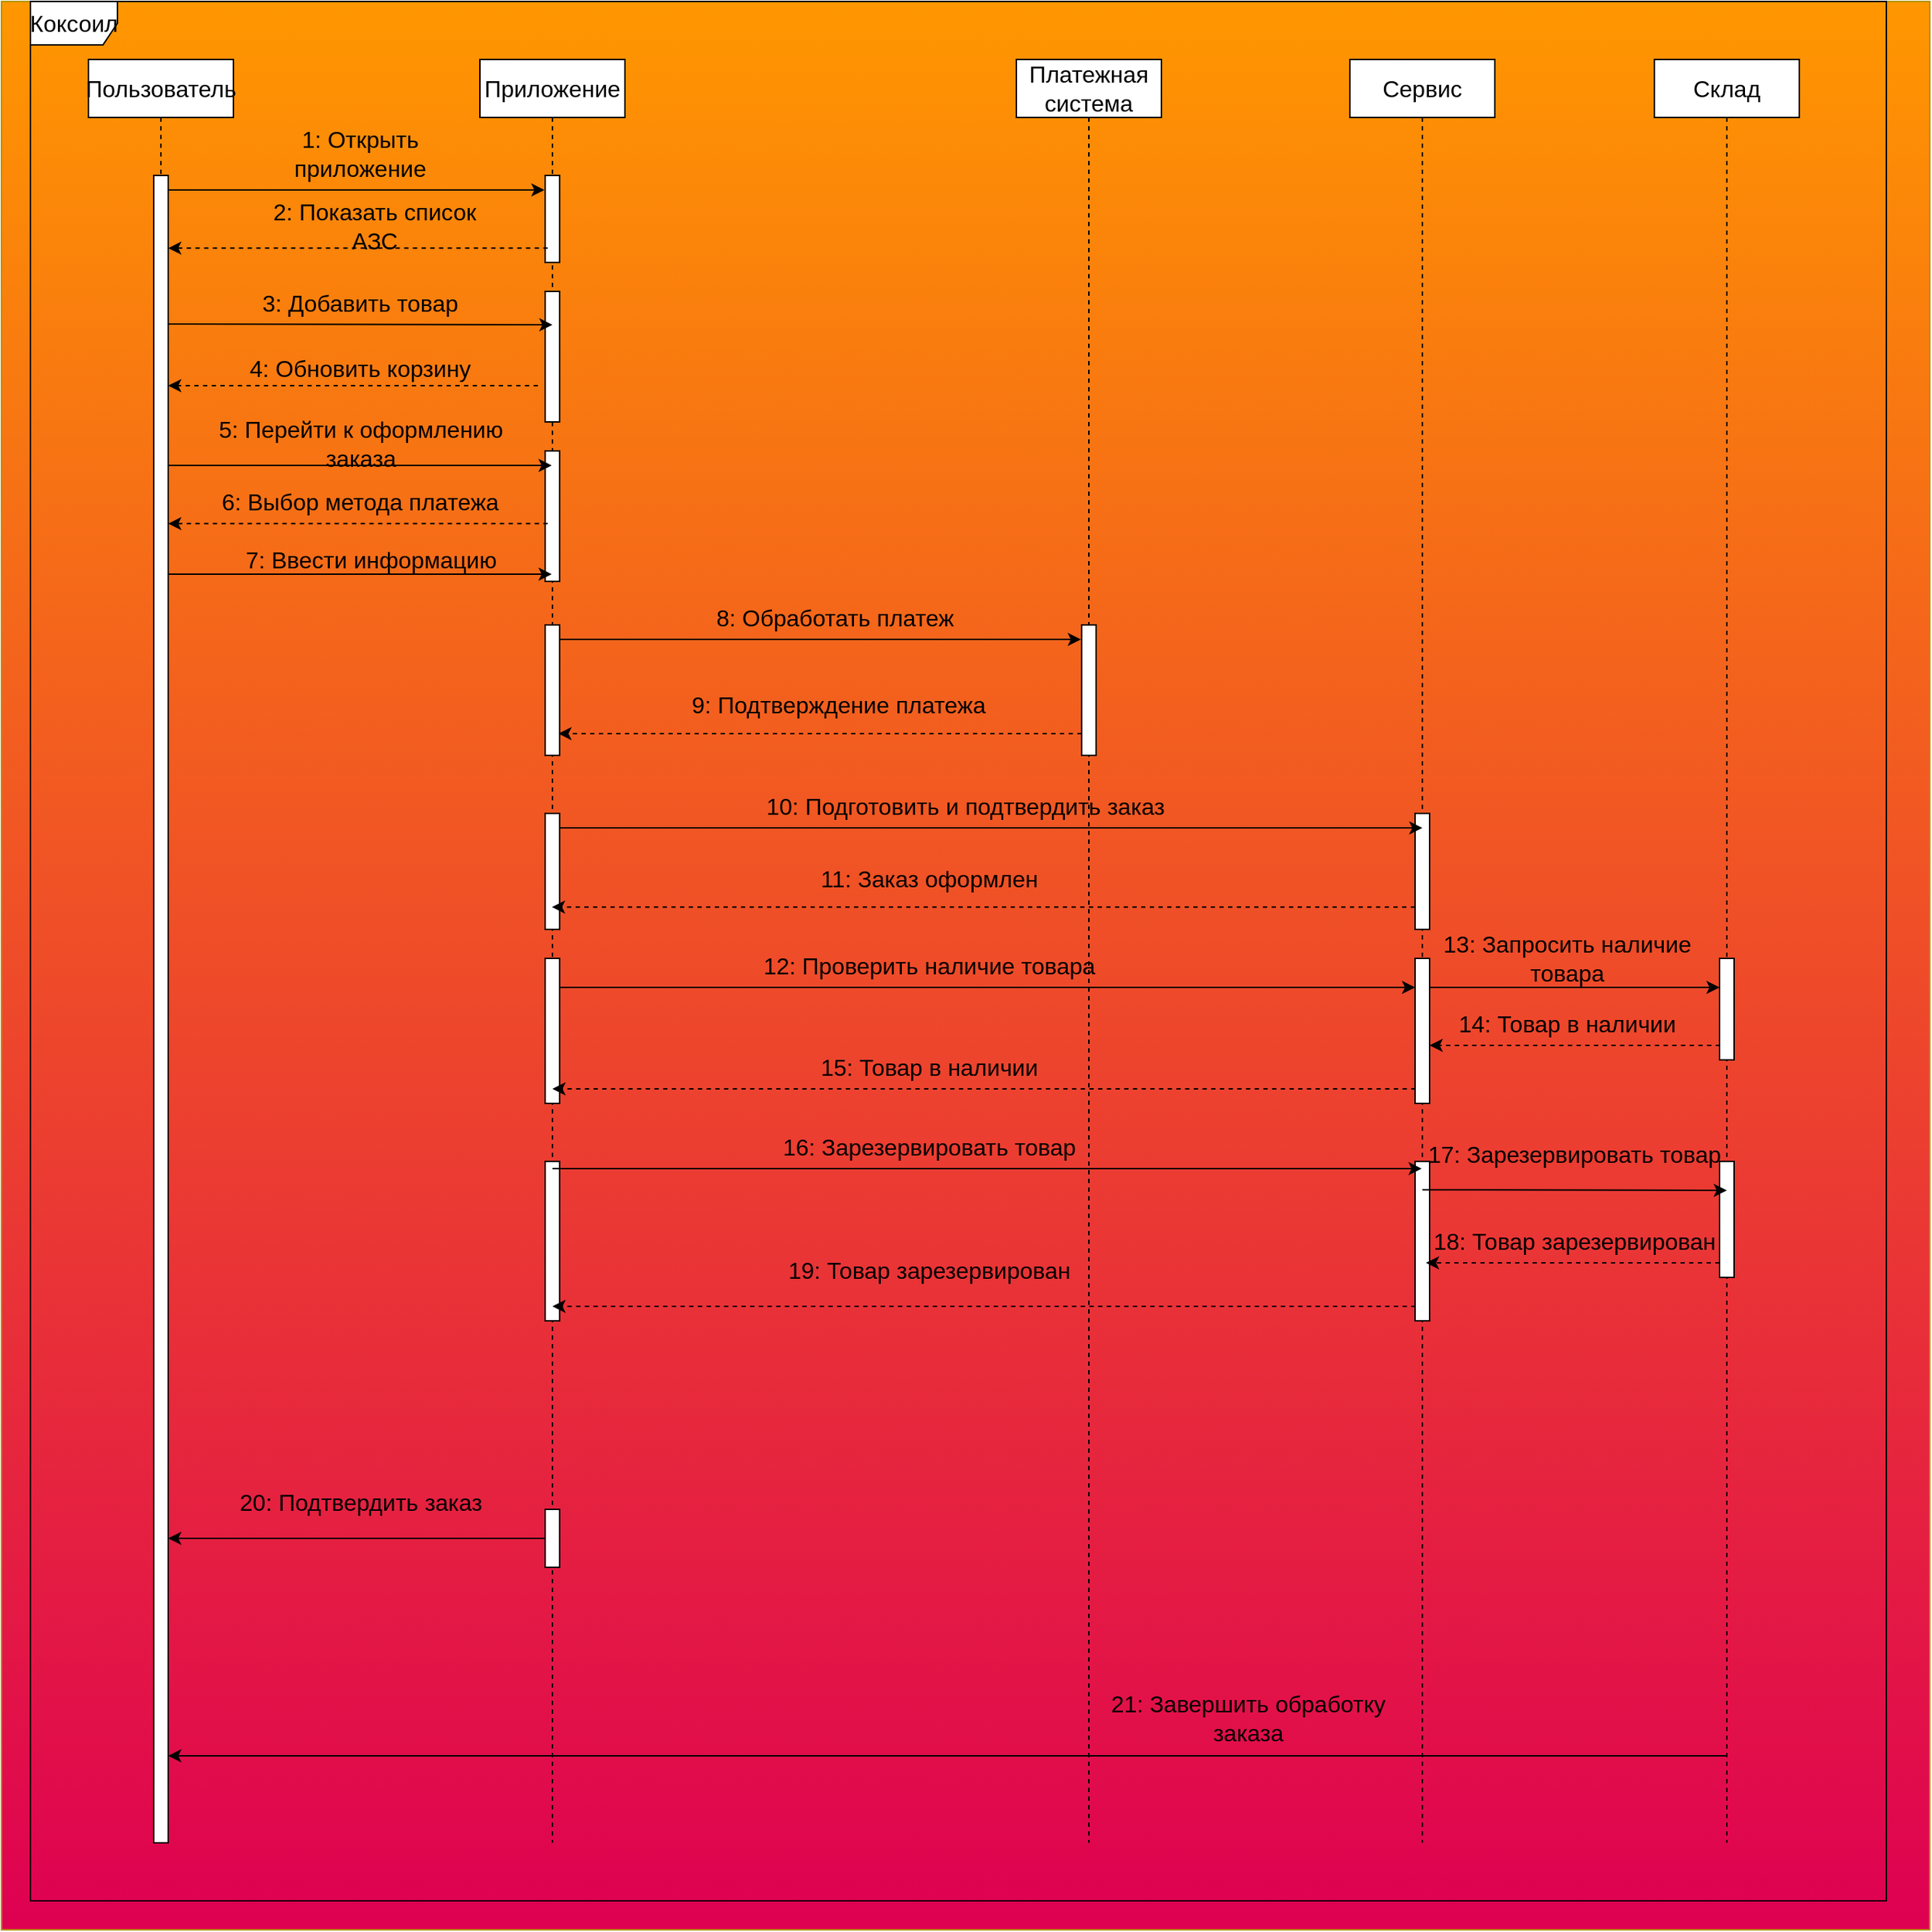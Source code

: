 <!--[if IE]><meta http-equiv="X-UA-Compatible" content="IE=5,IE=9" ><![endif]-->
<!DOCTYPE html>
<html>
<head>
<title>Жесткая диаграмма</title>
<meta charset="utf-8"/>
</head>
<body><div class="mxgraph" style="max-width:100%;border:1px solid transparent;" data-mxgraph="{&quot;highlight&quot;:&quot;#0000ff&quot;,&quot;nav&quot;:true,&quot;resize&quot;:true,&quot;toolbar&quot;:&quot;zoom layers tags lightbox&quot;,&quot;edit&quot;:&quot;_blank&quot;,&quot;xml&quot;:&quot;&lt;mxfile host=\&quot;app.diagrams.net\&quot; agent=\&quot;Mozilla/5.0 (Windows NT 10.0; Win64; x64) AppleWebKit/537.36 (KHTML, like Gecko) Chrome/131.0.0.0 Safari/537.36 Edg/131.0.0.0\&quot; version=\&quot;25.0.1\&quot;&gt;\n  &lt;diagram name=\&quot;Страница — 1\&quot; id=\&quot;M_jzQXmH7S2AjxUuForW\&quot;&gt;\n    &lt;mxGraphModel dx=\&quot;1199\&quot; dy=\&quot;1143\&quot; grid=\&quot;1\&quot; gridSize=\&quot;10\&quot; guides=\&quot;1\&quot; tooltips=\&quot;1\&quot; connect=\&quot;1\&quot; arrows=\&quot;1\&quot; fold=\&quot;1\&quot; page=\&quot;1\&quot; pageScale=\&quot;1\&quot; pageWidth=\&quot;827\&quot; pageHeight=\&quot;1169\&quot; math=\&quot;0\&quot; shadow=\&quot;0\&quot;&gt;\n      &lt;root&gt;\n        &lt;mxCell id=\&quot;0\&quot; /&gt;\n        &lt;mxCell id=\&quot;1\&quot; parent=\&quot;0\&quot; /&gt;\n        &lt;mxCell id=\&quot;Hv6GGzuU9ItNuFAitcAG-1\&quot; value=\&quot;\&quot; style=\&quot;whiteSpace=wrap;html=1;aspect=fixed;fillColor=#DE0052;strokeColor=#B09500;fontColor=#000000;gradientColor=#FF9700;gradientDirection=north;fontSize=16;\&quot; parent=\&quot;1\&quot; vertex=\&quot;1\&quot;&gt;\n          &lt;mxGeometry x=\&quot;1070\&quot; width=\&quot;1330\&quot; height=\&quot;1330\&quot; as=\&quot;geometry\&quot; /&gt;\n        &lt;/mxCell&gt;\n        &lt;mxCell id=\&quot;CVCiPec276KEIEZ4r-IQ-117\&quot; value=\&quot;Пользователь\&quot; style=\&quot;shape=umlLifeline;perimeter=lifelinePerimeter;whiteSpace=wrap;html=1;container=1;dropTarget=0;collapsible=0;recursiveResize=0;outlineConnect=0;portConstraint=eastwest;newEdgeStyle={&amp;quot;curved&amp;quot;:0,&amp;quot;rounded&amp;quot;:0};fontSize=16;\&quot; parent=\&quot;1\&quot; vertex=\&quot;1\&quot;&gt;\n          &lt;mxGeometry x=\&quot;1130\&quot; y=\&quot;40\&quot; width=\&quot;100\&quot; height=\&quot;80\&quot; as=\&quot;geometry\&quot; /&gt;\n        &lt;/mxCell&gt;\n        &lt;mxCell id=\&quot;CVCiPec276KEIEZ4r-IQ-118\&quot; value=\&quot;Приложение\&quot; style=\&quot;shape=umlLifeline;perimeter=lifelinePerimeter;whiteSpace=wrap;html=1;container=1;dropTarget=0;collapsible=0;recursiveResize=0;outlineConnect=0;portConstraint=eastwest;newEdgeStyle={&amp;quot;curved&amp;quot;:0,&amp;quot;rounded&amp;quot;:0};fontSize=16;\&quot; parent=\&quot;1\&quot; vertex=\&quot;1\&quot;&gt;\n          &lt;mxGeometry x=\&quot;1400\&quot; y=\&quot;40\&quot; width=\&quot;100\&quot; height=\&quot;1230\&quot; as=\&quot;geometry\&quot; /&gt;\n        &lt;/mxCell&gt;\n        &lt;mxCell id=\&quot;CVCiPec276KEIEZ4r-IQ-129\&quot; value=\&quot;\&quot; style=\&quot;html=1;points=[[0,0,0,0,5],[0,1,0,0,-5],[1,0,0,0,5],[1,1,0,0,-5]];perimeter=orthogonalPerimeter;outlineConnect=0;targetShapes=umlLifeline;portConstraint=eastwest;newEdgeStyle={&amp;quot;curved&amp;quot;:0,&amp;quot;rounded&amp;quot;:0};fontSize=16;\&quot; parent=\&quot;CVCiPec276KEIEZ4r-IQ-118\&quot; vertex=\&quot;1\&quot;&gt;\n          &lt;mxGeometry x=\&quot;45\&quot; y=\&quot;80\&quot; width=\&quot;10\&quot; height=\&quot;60\&quot; as=\&quot;geometry\&quot; /&gt;\n        &lt;/mxCell&gt;\n        &lt;mxCell id=\&quot;CVCiPec276KEIEZ4r-IQ-142\&quot; value=\&quot;\&quot; style=\&quot;html=1;points=[[0,0,0,0,5],[0,1,0,0,-5],[1,0,0,0,5],[1,1,0,0,-5]];perimeter=orthogonalPerimeter;outlineConnect=0;targetShapes=umlLifeline;portConstraint=eastwest;newEdgeStyle={&amp;quot;curved&amp;quot;:0,&amp;quot;rounded&amp;quot;:0};fontSize=16;\&quot; parent=\&quot;CVCiPec276KEIEZ4r-IQ-118\&quot; vertex=\&quot;1\&quot;&gt;\n          &lt;mxGeometry x=\&quot;45\&quot; y=\&quot;270\&quot; width=\&quot;10\&quot; height=\&quot;90\&quot; as=\&quot;geometry\&quot; /&gt;\n        &lt;/mxCell&gt;\n        &lt;mxCell id=\&quot;CVCiPec276KEIEZ4r-IQ-149\&quot; value=\&quot;\&quot; style=\&quot;html=1;points=[[0,0,0,0,5],[0,1,0,0,-5],[1,0,0,0,5],[1,1,0,0,-5]];perimeter=orthogonalPerimeter;outlineConnect=0;targetShapes=umlLifeline;portConstraint=eastwest;newEdgeStyle={&amp;quot;curved&amp;quot;:0,&amp;quot;rounded&amp;quot;:0};fontSize=16;\&quot; parent=\&quot;CVCiPec276KEIEZ4r-IQ-118\&quot; vertex=\&quot;1\&quot;&gt;\n          &lt;mxGeometry x=\&quot;45\&quot; y=\&quot;390\&quot; width=\&quot;10\&quot; height=\&quot;90\&quot; as=\&quot;geometry\&quot; /&gt;\n        &lt;/mxCell&gt;\n        &lt;mxCell id=\&quot;CVCiPec276KEIEZ4r-IQ-157\&quot; value=\&quot;\&quot; style=\&quot;html=1;points=[[0,0,0,0,5],[0,1,0,0,-5],[1,0,0,0,5],[1,1,0,0,-5]];perimeter=orthogonalPerimeter;outlineConnect=0;targetShapes=umlLifeline;portConstraint=eastwest;newEdgeStyle={&amp;quot;curved&amp;quot;:0,&amp;quot;rounded&amp;quot;:0};fontSize=16;\&quot; parent=\&quot;CVCiPec276KEIEZ4r-IQ-118\&quot; vertex=\&quot;1\&quot;&gt;\n          &lt;mxGeometry x=\&quot;45\&quot; y=\&quot;520\&quot; width=\&quot;10\&quot; height=\&quot;80\&quot; as=\&quot;geometry\&quot; /&gt;\n        &lt;/mxCell&gt;\n        &lt;mxCell id=\&quot;CVCiPec276KEIEZ4r-IQ-163\&quot; value=\&quot;\&quot; style=\&quot;html=1;points=[[0,0,0,0,5],[0,1,0,0,-5],[1,0,0,0,5],[1,1,0,0,-5]];perimeter=orthogonalPerimeter;outlineConnect=0;targetShapes=umlLifeline;portConstraint=eastwest;newEdgeStyle={&amp;quot;curved&amp;quot;:0,&amp;quot;rounded&amp;quot;:0};fontSize=16;\&quot; parent=\&quot;CVCiPec276KEIEZ4r-IQ-118\&quot; vertex=\&quot;1\&quot;&gt;\n          &lt;mxGeometry x=\&quot;45\&quot; y=\&quot;620\&quot; width=\&quot;10\&quot; height=\&quot;100\&quot; as=\&quot;geometry\&quot; /&gt;\n        &lt;/mxCell&gt;\n        &lt;mxCell id=\&quot;CVCiPec276KEIEZ4r-IQ-180\&quot; value=\&quot;\&quot; style=\&quot;html=1;points=[[0,0,0,0,5],[0,1,0,0,-5],[1,0,0,0,5],[1,1,0,0,-5]];perimeter=orthogonalPerimeter;outlineConnect=0;targetShapes=umlLifeline;portConstraint=eastwest;newEdgeStyle={&amp;quot;curved&amp;quot;:0,&amp;quot;rounded&amp;quot;:0};fontSize=16;\&quot; parent=\&quot;CVCiPec276KEIEZ4r-IQ-118\&quot; vertex=\&quot;1\&quot;&gt;\n          &lt;mxGeometry x=\&quot;45\&quot; y=\&quot;760\&quot; width=\&quot;10\&quot; height=\&quot;110\&quot; as=\&quot;geometry\&quot; /&gt;\n        &lt;/mxCell&gt;\n        &lt;mxCell id=\&quot;CVCiPec276KEIEZ4r-IQ-200\&quot; value=\&quot;\&quot; style=\&quot;html=1;points=[[0,0,0,0,5],[0,1,0,0,-5],[1,0,0,0,5],[1,1,0,0,-5]];perimeter=orthogonalPerimeter;outlineConnect=0;targetShapes=umlLifeline;portConstraint=eastwest;newEdgeStyle={&amp;quot;curved&amp;quot;:0,&amp;quot;rounded&amp;quot;:0};fontSize=16;\&quot; parent=\&quot;CVCiPec276KEIEZ4r-IQ-118\&quot; vertex=\&quot;1\&quot;&gt;\n          &lt;mxGeometry x=\&quot;45\&quot; y=\&quot;1000\&quot; width=\&quot;10\&quot; height=\&quot;40\&quot; as=\&quot;geometry\&quot; /&gt;\n        &lt;/mxCell&gt;\n        &lt;mxCell id=\&quot;CVCiPec276KEIEZ4r-IQ-221\&quot; value=\&quot;\&quot; style=\&quot;html=1;points=[[0,0,0,0,5],[0,1,0,0,-5],[1,0,0,0,5],[1,1,0,0,-5]];perimeter=orthogonalPerimeter;outlineConnect=0;targetShapes=umlLifeline;portConstraint=eastwest;newEdgeStyle={&amp;quot;curved&amp;quot;:0,&amp;quot;rounded&amp;quot;:0};fontSize=16;\&quot; parent=\&quot;CVCiPec276KEIEZ4r-IQ-118\&quot; vertex=\&quot;1\&quot;&gt;\n          &lt;mxGeometry x=\&quot;45\&quot; y=\&quot;160\&quot; width=\&quot;10\&quot; height=\&quot;90\&quot; as=\&quot;geometry\&quot; /&gt;\n        &lt;/mxCell&gt;\n        &lt;mxCell id=\&quot;CVCiPec276KEIEZ4r-IQ-120\&quot; value=\&quot;Платежная система\&quot; style=\&quot;shape=umlLifeline;perimeter=lifelinePerimeter;whiteSpace=wrap;html=1;container=1;dropTarget=0;collapsible=0;recursiveResize=0;outlineConnect=0;portConstraint=eastwest;newEdgeStyle={&amp;quot;curved&amp;quot;:0,&amp;quot;rounded&amp;quot;:0};fontSize=16;\&quot; parent=\&quot;1\&quot; vertex=\&quot;1\&quot;&gt;\n          &lt;mxGeometry x=\&quot;1770\&quot; y=\&quot;40\&quot; width=\&quot;100\&quot; height=\&quot;1230\&quot; as=\&quot;geometry\&quot; /&gt;\n        &lt;/mxCell&gt;\n        &lt;mxCell id=\&quot;CVCiPec276KEIEZ4r-IQ-150\&quot; value=\&quot;\&quot; style=\&quot;html=1;points=[[0,0,0,0,5],[0,1,0,0,-5],[1,0,0,0,5],[1,1,0,0,-5]];perimeter=orthogonalPerimeter;outlineConnect=0;targetShapes=umlLifeline;portConstraint=eastwest;newEdgeStyle={&amp;quot;curved&amp;quot;:0,&amp;quot;rounded&amp;quot;:0};fontSize=16;\&quot; parent=\&quot;CVCiPec276KEIEZ4r-IQ-120\&quot; vertex=\&quot;1\&quot;&gt;\n          &lt;mxGeometry x=\&quot;45\&quot; y=\&quot;390\&quot; width=\&quot;10\&quot; height=\&quot;90\&quot; as=\&quot;geometry\&quot; /&gt;\n        &lt;/mxCell&gt;\n        &lt;mxCell id=\&quot;CVCiPec276KEIEZ4r-IQ-121\&quot; value=\&quot;Сервис\&quot; style=\&quot;shape=umlLifeline;perimeter=lifelinePerimeter;whiteSpace=wrap;html=1;container=1;dropTarget=0;collapsible=0;recursiveResize=0;outlineConnect=0;portConstraint=eastwest;newEdgeStyle={&amp;quot;curved&amp;quot;:0,&amp;quot;rounded&amp;quot;:0};fontSize=16;\&quot; parent=\&quot;1\&quot; vertex=\&quot;1\&quot;&gt;\n          &lt;mxGeometry x=\&quot;2000\&quot; y=\&quot;40\&quot; width=\&quot;100\&quot; height=\&quot;1230\&quot; as=\&quot;geometry\&quot; /&gt;\n        &lt;/mxCell&gt;\n        &lt;mxCell id=\&quot;CVCiPec276KEIEZ4r-IQ-159\&quot; value=\&quot;\&quot; style=\&quot;html=1;points=[[0,0,0,0,5],[0,1,0,0,-5],[1,0,0,0,5],[1,1,0,0,-5]];perimeter=orthogonalPerimeter;outlineConnect=0;targetShapes=umlLifeline;portConstraint=eastwest;newEdgeStyle={&amp;quot;curved&amp;quot;:0,&amp;quot;rounded&amp;quot;:0};fontSize=16;\&quot; parent=\&quot;CVCiPec276KEIEZ4r-IQ-121\&quot; vertex=\&quot;1\&quot;&gt;\n          &lt;mxGeometry x=\&quot;45\&quot; y=\&quot;520\&quot; width=\&quot;10\&quot; height=\&quot;80\&quot; as=\&quot;geometry\&quot; /&gt;\n        &lt;/mxCell&gt;\n        &lt;mxCell id=\&quot;CVCiPec276KEIEZ4r-IQ-164\&quot; value=\&quot;\&quot; style=\&quot;html=1;points=[[0,0,0,0,5],[0,1,0,0,-5],[1,0,0,0,5],[1,1,0,0,-5]];perimeter=orthogonalPerimeter;outlineConnect=0;targetShapes=umlLifeline;portConstraint=eastwest;newEdgeStyle={&amp;quot;curved&amp;quot;:0,&amp;quot;rounded&amp;quot;:0};fontSize=16;\&quot; parent=\&quot;CVCiPec276KEIEZ4r-IQ-121\&quot; vertex=\&quot;1\&quot;&gt;\n          &lt;mxGeometry x=\&quot;45\&quot; y=\&quot;620\&quot; width=\&quot;10\&quot; height=\&quot;100\&quot; as=\&quot;geometry\&quot; /&gt;\n        &lt;/mxCell&gt;\n        &lt;mxCell id=\&quot;CVCiPec276KEIEZ4r-IQ-183\&quot; value=\&quot;\&quot; style=\&quot;html=1;points=[[0,0,0,0,5],[0,1,0,0,-5],[1,0,0,0,5],[1,1,0,0,-5]];perimeter=orthogonalPerimeter;outlineConnect=0;targetShapes=umlLifeline;portConstraint=eastwest;newEdgeStyle={&amp;quot;curved&amp;quot;:0,&amp;quot;rounded&amp;quot;:0};fontSize=16;\&quot; parent=\&quot;CVCiPec276KEIEZ4r-IQ-121\&quot; vertex=\&quot;1\&quot;&gt;\n          &lt;mxGeometry x=\&quot;45\&quot; y=\&quot;760\&quot; width=\&quot;10\&quot; height=\&quot;110\&quot; as=\&quot;geometry\&quot; /&gt;\n        &lt;/mxCell&gt;\n        &lt;mxCell id=\&quot;CVCiPec276KEIEZ4r-IQ-122\&quot; value=\&quot;Склад\&quot; style=\&quot;shape=umlLifeline;perimeter=lifelinePerimeter;whiteSpace=wrap;html=1;container=1;dropTarget=0;collapsible=0;recursiveResize=0;outlineConnect=0;portConstraint=eastwest;newEdgeStyle={&amp;quot;curved&amp;quot;:0,&amp;quot;rounded&amp;quot;:0};fillColor=default;fillStyle=auto;fontSize=16;\&quot; parent=\&quot;1\&quot; vertex=\&quot;1\&quot;&gt;\n          &lt;mxGeometry x=\&quot;2210\&quot; y=\&quot;40\&quot; width=\&quot;100\&quot; height=\&quot;1230\&quot; as=\&quot;geometry\&quot; /&gt;\n        &lt;/mxCell&gt;\n        &lt;mxCell id=\&quot;CVCiPec276KEIEZ4r-IQ-171\&quot; value=\&quot;\&quot; style=\&quot;html=1;points=[[0,0,0,0,5],[0,1,0,0,-5],[1,0,0,0,5],[1,1,0,0,-5]];perimeter=orthogonalPerimeter;outlineConnect=0;targetShapes=umlLifeline;portConstraint=eastwest;newEdgeStyle={&amp;quot;curved&amp;quot;:0,&amp;quot;rounded&amp;quot;:0};fontSize=16;\&quot; parent=\&quot;CVCiPec276KEIEZ4r-IQ-122\&quot; vertex=\&quot;1\&quot;&gt;\n          &lt;mxGeometry x=\&quot;45\&quot; y=\&quot;620\&quot; width=\&quot;10\&quot; height=\&quot;70\&quot; as=\&quot;geometry\&quot; /&gt;\n        &lt;/mxCell&gt;\n        &lt;mxCell id=\&quot;CVCiPec276KEIEZ4r-IQ-185\&quot; value=\&quot;\&quot; style=\&quot;html=1;points=[[0,0,0,0,5],[0,1,0,0,-5],[1,0,0,0,5],[1,1,0,0,-5]];perimeter=orthogonalPerimeter;outlineConnect=0;targetShapes=umlLifeline;portConstraint=eastwest;newEdgeStyle={&amp;quot;curved&amp;quot;:0,&amp;quot;rounded&amp;quot;:0};fontSize=16;\&quot; parent=\&quot;CVCiPec276KEIEZ4r-IQ-122\&quot; vertex=\&quot;1\&quot;&gt;\n          &lt;mxGeometry x=\&quot;45\&quot; y=\&quot;760\&quot; width=\&quot;10\&quot; height=\&quot;80\&quot; as=\&quot;geometry\&quot; /&gt;\n        &lt;/mxCell&gt;\n        &lt;mxCell id=\&quot;CVCiPec276KEIEZ4r-IQ-123\&quot; value=\&quot;\&quot; style=\&quot;html=1;points=[[0,0,0,0,5],[0,1,0,0,-5],[1,0,0,0,5],[1,1,0,0,-5]];perimeter=orthogonalPerimeter;outlineConnect=0;targetShapes=umlLifeline;portConstraint=eastwest;newEdgeStyle={&amp;quot;curved&amp;quot;:0,&amp;quot;rounded&amp;quot;:0};fontSize=16;\&quot; parent=\&quot;1\&quot; vertex=\&quot;1\&quot;&gt;\n          &lt;mxGeometry x=\&quot;1175\&quot; y=\&quot;120\&quot; width=\&quot;10\&quot; height=\&quot;1150\&quot; as=\&quot;geometry\&quot; /&gt;\n        &lt;/mxCell&gt;\n        &lt;mxCell id=\&quot;CVCiPec276KEIEZ4r-IQ-124\&quot; value=\&quot;\&quot; style=\&quot;endArrow=classic;html=1;rounded=0;exitX=1.083;exitY=0.016;exitDx=0;exitDy=0;exitPerimeter=0;fontSize=16;\&quot; parent=\&quot;1\&quot; edge=\&quot;1\&quot;&gt;\n          &lt;mxGeometry width=\&quot;50\&quot; height=\&quot;50\&quot; relative=\&quot;1\&quot; as=\&quot;geometry\&quot;&gt;\n            &lt;mxPoint x=\&quot;1185\&quot; y=\&quot;130\&quot; as=\&quot;sourcePoint\&quot; /&gt;\n            &lt;mxPoint x=\&quot;1444.5\&quot; y=\&quot;130\&quot; as=\&quot;targetPoint\&quot; /&gt;\n          &lt;/mxGeometry&gt;\n        &lt;/mxCell&gt;\n        &lt;mxCell id=\&quot;CVCiPec276KEIEZ4r-IQ-130\&quot; value=\&quot;\&quot; style=\&quot;endArrow=classic;html=1;rounded=0;exitX=1.083;exitY=0.016;exitDx=0;exitDy=0;exitPerimeter=0;fontSize=16;\&quot; parent=\&quot;1\&quot; target=\&quot;CVCiPec276KEIEZ4r-IQ-118\&quot; edge=\&quot;1\&quot;&gt;\n          &lt;mxGeometry width=\&quot;50\&quot; height=\&quot;50\&quot; relative=\&quot;1\&quot; as=\&quot;geometry\&quot;&gt;\n            &lt;mxPoint x=\&quot;1185\&quot; y=\&quot;395\&quot; as=\&quot;sourcePoint\&quot; /&gt;\n            &lt;mxPoint x=\&quot;1424\&quot; y=\&quot;395\&quot; as=\&quot;targetPoint\&quot; /&gt;\n          &lt;/mxGeometry&gt;\n        &lt;/mxCell&gt;\n        &lt;mxCell id=\&quot;CVCiPec276KEIEZ4r-IQ-131\&quot; value=\&quot;1: Открыть приложение\&quot; style=\&quot;text;html=1;align=center;verticalAlign=middle;whiteSpace=wrap;rounded=0;fontSize=16;\&quot; parent=\&quot;1\&quot; vertex=\&quot;1\&quot;&gt;\n          &lt;mxGeometry x=\&quot;1240\&quot; y=\&quot;90\&quot; width=\&quot;155\&quot; height=\&quot;30\&quot; as=\&quot;geometry\&quot; /&gt;\n        &lt;/mxCell&gt;\n        &lt;mxCell id=\&quot;CVCiPec276KEIEZ4r-IQ-132\&quot; value=\&quot;\&quot; style=\&quot;endArrow=classic;html=1;rounded=0;dashed=1;fontSize=16;\&quot; parent=\&quot;1\&quot; target=\&quot;CVCiPec276KEIEZ4r-IQ-123\&quot; edge=\&quot;1\&quot;&gt;\n          &lt;mxGeometry width=\&quot;50\&quot; height=\&quot;50\&quot; relative=\&quot;1\&quot; as=\&quot;geometry\&quot;&gt;\n            &lt;mxPoint x=\&quot;1446.75\&quot; y=\&quot;170.14\&quot; as=\&quot;sourcePoint\&quot; /&gt;\n            &lt;mxPoint x=\&quot;1230\&quot; y=\&quot;170\&quot; as=\&quot;targetPoint\&quot; /&gt;\n          &lt;/mxGeometry&gt;\n        &lt;/mxCell&gt;\n        &lt;mxCell id=\&quot;CVCiPec276KEIEZ4r-IQ-135\&quot; value=\&quot;2: Показать список АЗС\&quot; style=\&quot;text;html=1;align=center;verticalAlign=middle;whiteSpace=wrap;rounded=0;fontSize=16;\&quot; parent=\&quot;1\&quot; vertex=\&quot;1\&quot;&gt;\n          &lt;mxGeometry x=\&quot;1245\&quot; y=\&quot;140\&quot; width=\&quot;165\&quot; height=\&quot;30\&quot; as=\&quot;geometry\&quot; /&gt;\n        &lt;/mxCell&gt;\n        &lt;mxCell id=\&quot;CVCiPec276KEIEZ4r-IQ-136\&quot; value=\&quot;\&quot; style=\&quot;endArrow=classic;html=1;rounded=0;exitX=1.083;exitY=0.016;exitDx=0;exitDy=0;exitPerimeter=0;fontSize=16;\&quot; parent=\&quot;1\&quot; edge=\&quot;1\&quot;&gt;\n          &lt;mxGeometry width=\&quot;50\&quot; height=\&quot;50\&quot; relative=\&quot;1\&quot; as=\&quot;geometry\&quot;&gt;\n            &lt;mxPoint x=\&quot;1185\&quot; y=\&quot;222.5\&quot; as=\&quot;sourcePoint\&quot; /&gt;\n            &lt;mxPoint x=\&quot;1450\&quot; y=\&quot;223\&quot; as=\&quot;targetPoint\&quot; /&gt;\n          &lt;/mxGeometry&gt;\n        &lt;/mxCell&gt;\n        &lt;mxCell id=\&quot;CVCiPec276KEIEZ4r-IQ-137\&quot; value=\&quot;\&quot; style=\&quot;endArrow=classic;html=1;rounded=0;dashed=1;fontSize=16;\&quot; parent=\&quot;1\&quot; target=\&quot;CVCiPec276KEIEZ4r-IQ-123\&quot; edge=\&quot;1\&quot;&gt;\n          &lt;mxGeometry width=\&quot;50\&quot; height=\&quot;50\&quot; relative=\&quot;1\&quot; as=\&quot;geometry\&quot;&gt;\n            &lt;mxPoint x=\&quot;1440\&quot; y=\&quot;265\&quot; as=\&quot;sourcePoint\&quot; /&gt;\n            &lt;mxPoint x=\&quot;1390\&quot; y=\&quot;264.58\&quot; as=\&quot;targetPoint\&quot; /&gt;\n          &lt;/mxGeometry&gt;\n        &lt;/mxCell&gt;\n        &lt;mxCell id=\&quot;CVCiPec276KEIEZ4r-IQ-139\&quot; value=\&quot;3: Добавить товар\&quot; style=\&quot;text;html=1;align=center;verticalAlign=middle;whiteSpace=wrap;rounded=0;fontSize=16;\&quot; parent=\&quot;1\&quot; vertex=\&quot;1\&quot;&gt;\n          &lt;mxGeometry x=\&quot;1240\&quot; y=\&quot;192.5\&quot; width=\&quot;155\&quot; height=\&quot;30\&quot; as=\&quot;geometry\&quot; /&gt;\n        &lt;/mxCell&gt;\n        &lt;mxCell id=\&quot;CVCiPec276KEIEZ4r-IQ-140\&quot; value=\&quot;4: Обновить корзину\&quot; style=\&quot;text;html=1;align=center;verticalAlign=middle;whiteSpace=wrap;rounded=0;fontSize=16;\&quot; parent=\&quot;1\&quot; vertex=\&quot;1\&quot;&gt;\n          &lt;mxGeometry x=\&quot;1240\&quot; y=\&quot;237.5\&quot; width=\&quot;155\&quot; height=\&quot;30\&quot; as=\&quot;geometry\&quot; /&gt;\n        &lt;/mxCell&gt;\n        &lt;mxCell id=\&quot;CVCiPec276KEIEZ4r-IQ-141\&quot; value=\&quot;\&quot; style=\&quot;endArrow=classic;html=1;rounded=0;exitX=1.083;exitY=0.016;exitDx=0;exitDy=0;exitPerimeter=0;fontSize=16;\&quot; parent=\&quot;1\&quot; target=\&quot;CVCiPec276KEIEZ4r-IQ-118\&quot; edge=\&quot;1\&quot;&gt;\n          &lt;mxGeometry width=\&quot;50\&quot; height=\&quot;50\&quot; relative=\&quot;1\&quot; as=\&quot;geometry\&quot;&gt;\n            &lt;mxPoint x=\&quot;1185\&quot; y=\&quot;320\&quot; as=\&quot;sourcePoint\&quot; /&gt;\n            &lt;mxPoint x=\&quot;1424\&quot; y=\&quot;320\&quot; as=\&quot;targetPoint\&quot; /&gt;\n          &lt;/mxGeometry&gt;\n        &lt;/mxCell&gt;\n        &lt;mxCell id=\&quot;CVCiPec276KEIEZ4r-IQ-144\&quot; value=\&quot;\&quot; style=\&quot;endArrow=classic;html=1;rounded=0;dashed=1;fontSize=16;\&quot; parent=\&quot;1\&quot; target=\&quot;CVCiPec276KEIEZ4r-IQ-123\&quot; edge=\&quot;1\&quot;&gt;\n          &lt;mxGeometry width=\&quot;50\&quot; height=\&quot;50\&quot; relative=\&quot;1\&quot; as=\&quot;geometry\&quot;&gt;\n            &lt;mxPoint x=\&quot;1446.75\&quot; y=\&quot;360.14\&quot; as=\&quot;sourcePoint\&quot; /&gt;\n            &lt;mxPoint x=\&quot;1190\&quot; y=\&quot;360\&quot; as=\&quot;targetPoint\&quot; /&gt;\n          &lt;/mxGeometry&gt;\n        &lt;/mxCell&gt;\n        &lt;mxCell id=\&quot;CVCiPec276KEIEZ4r-IQ-145\&quot; value=\&quot;6: Выбор метода платежа\&quot; style=\&quot;text;html=1;align=center;verticalAlign=middle;whiteSpace=wrap;rounded=0;fontSize=16;\&quot; parent=\&quot;1\&quot; vertex=\&quot;1\&quot;&gt;\n          &lt;mxGeometry x=\&quot;1190\&quot; y=\&quot;330\&quot; width=\&quot;255\&quot; height=\&quot;30\&quot; as=\&quot;geometry\&quot; /&gt;\n        &lt;/mxCell&gt;\n        &lt;mxCell id=\&quot;CVCiPec276KEIEZ4r-IQ-146\&quot; value=\&quot;5: Перейти к оформлению заказа\&quot; style=\&quot;text;html=1;align=center;verticalAlign=middle;whiteSpace=wrap;rounded=0;fontSize=16;\&quot; parent=\&quot;1\&quot; vertex=\&quot;1\&quot;&gt;\n          &lt;mxGeometry x=\&quot;1217.5\&quot; y=\&quot;290\&quot; width=\&quot;200\&quot; height=\&quot;30\&quot; as=\&quot;geometry\&quot; /&gt;\n        &lt;/mxCell&gt;\n        &lt;mxCell id=\&quot;CVCiPec276KEIEZ4r-IQ-148\&quot; value=\&quot;7: Ввести информацию\&quot; style=\&quot;text;html=1;align=center;verticalAlign=middle;whiteSpace=wrap;rounded=0;fontSize=16;\&quot; parent=\&quot;1\&quot; vertex=\&quot;1\&quot;&gt;\n          &lt;mxGeometry x=\&quot;1230\&quot; y=\&quot;370\&quot; width=\&quot;190\&quot; height=\&quot;30\&quot; as=\&quot;geometry\&quot; /&gt;\n        &lt;/mxCell&gt;\n        &lt;mxCell id=\&quot;CVCiPec276KEIEZ4r-IQ-153\&quot; value=\&quot;\&quot; style=\&quot;endArrow=classic;html=1;rounded=0;fontSize=16;\&quot; parent=\&quot;1\&quot; source=\&quot;CVCiPec276KEIEZ4r-IQ-149\&quot; edge=\&quot;1\&quot;&gt;\n          &lt;mxGeometry width=\&quot;50\&quot; height=\&quot;50\&quot; relative=\&quot;1\&quot; as=\&quot;geometry\&quot;&gt;\n            &lt;mxPoint x=\&quot;1460\&quot; y=\&quot;440\&quot; as=\&quot;sourcePoint\&quot; /&gt;\n            &lt;mxPoint x=\&quot;1814.5\&quot; y=\&quot;440\&quot; as=\&quot;targetPoint\&quot; /&gt;\n          &lt;/mxGeometry&gt;\n        &lt;/mxCell&gt;\n        &lt;mxCell id=\&quot;CVCiPec276KEIEZ4r-IQ-154\&quot; value=\&quot;8: Обработать платеж\&quot; style=\&quot;text;html=1;align=center;verticalAlign=middle;whiteSpace=wrap;rounded=0;fontSize=16;\&quot; parent=\&quot;1\&quot; vertex=\&quot;1\&quot;&gt;\n          &lt;mxGeometry x=\&quot;1550\&quot; y=\&quot;410\&quot; width=\&quot;190\&quot; height=\&quot;30\&quot; as=\&quot;geometry\&quot; /&gt;\n        &lt;/mxCell&gt;\n        &lt;mxCell id=\&quot;CVCiPec276KEIEZ4r-IQ-155\&quot; value=\&quot;\&quot; style=\&quot;endArrow=classic;html=1;rounded=0;dashed=1;fontSize=16;\&quot; parent=\&quot;1\&quot; source=\&quot;CVCiPec276KEIEZ4r-IQ-150\&quot; edge=\&quot;1\&quot;&gt;\n          &lt;mxGeometry width=\&quot;50\&quot; height=\&quot;50\&quot; relative=\&quot;1\&quot; as=\&quot;geometry\&quot;&gt;\n            &lt;mxPoint x=\&quot;1810\&quot; y=\&quot;505\&quot; as=\&quot;sourcePoint\&quot; /&gt;\n            &lt;mxPoint x=\&quot;1454.12\&quot; y=\&quot;505\&quot; as=\&quot;targetPoint\&quot; /&gt;\n          &lt;/mxGeometry&gt;\n        &lt;/mxCell&gt;\n        &lt;mxCell id=\&quot;CVCiPec276KEIEZ4r-IQ-156\&quot; value=\&quot;9: Подтверждение платежа\&quot; style=\&quot;text;html=1;align=center;verticalAlign=middle;whiteSpace=wrap;rounded=0;fontSize=16;\&quot; parent=\&quot;1\&quot; vertex=\&quot;1\&quot;&gt;\n          &lt;mxGeometry x=\&quot;1536.25\&quot; y=\&quot;470\&quot; width=\&quot;222.5\&quot; height=\&quot;30\&quot; as=\&quot;geometry\&quot; /&gt;\n        &lt;/mxCell&gt;\n        &lt;mxCell id=\&quot;CVCiPec276KEIEZ4r-IQ-158\&quot; value=\&quot;\&quot; style=\&quot;endArrow=classic;html=1;rounded=0;fontSize=16;\&quot; parent=\&quot;1\&quot; edge=\&quot;1\&quot;&gt;\n          &lt;mxGeometry width=\&quot;50\&quot; height=\&quot;50\&quot; relative=\&quot;1\&quot; as=\&quot;geometry\&quot;&gt;\n            &lt;mxPoint x=\&quot;1455\&quot; y=\&quot;570\&quot; as=\&quot;sourcePoint\&quot; /&gt;\n            &lt;mxPoint x=\&quot;2050\&quot; y=\&quot;570\&quot; as=\&quot;targetPoint\&quot; /&gt;\n          &lt;/mxGeometry&gt;\n        &lt;/mxCell&gt;\n        &lt;mxCell id=\&quot;CVCiPec276KEIEZ4r-IQ-160\&quot; value=\&quot;10: Подготовить и подтвердить заказ\&quot; style=\&quot;text;html=1;align=center;verticalAlign=middle;whiteSpace=wrap;rounded=0;fontSize=16;\&quot; parent=\&quot;1\&quot; vertex=\&quot;1\&quot;&gt;\n          &lt;mxGeometry x=\&quot;1590\&quot; y=\&quot;540\&quot; width=\&quot;290\&quot; height=\&quot;30\&quot; as=\&quot;geometry\&quot; /&gt;\n        &lt;/mxCell&gt;\n        &lt;mxCell id=\&quot;CVCiPec276KEIEZ4r-IQ-161\&quot; value=\&quot;\&quot; style=\&quot;endArrow=classic;html=1;rounded=0;dashed=1;fontSize=16;\&quot; parent=\&quot;1\&quot; edge=\&quot;1\&quot;&gt;\n          &lt;mxGeometry width=\&quot;50\&quot; height=\&quot;50\&quot; relative=\&quot;1\&quot; as=\&quot;geometry\&quot;&gt;\n            &lt;mxPoint x=\&quot;2045\&quot; y=\&quot;624.58\&quot; as=\&quot;sourcePoint\&quot; /&gt;\n            &lt;mxPoint x=\&quot;1449.667\&quot; y=\&quot;624.58\&quot; as=\&quot;targetPoint\&quot; /&gt;\n          &lt;/mxGeometry&gt;\n        &lt;/mxCell&gt;\n        &lt;mxCell id=\&quot;CVCiPec276KEIEZ4r-IQ-162\&quot; value=\&quot;11: Заказ оформлен\&quot; style=\&quot;text;html=1;align=center;verticalAlign=middle;whiteSpace=wrap;rounded=0;fontSize=16;\&quot; parent=\&quot;1\&quot; vertex=\&quot;1\&quot;&gt;\n          &lt;mxGeometry x=\&quot;1590\&quot; y=\&quot;590\&quot; width=\&quot;240\&quot; height=\&quot;30\&quot; as=\&quot;geometry\&quot; /&gt;\n        &lt;/mxCell&gt;\n        &lt;mxCell id=\&quot;CVCiPec276KEIEZ4r-IQ-169\&quot; value=\&quot;\&quot; style=\&quot;endArrow=classic;html=1;rounded=0;fontSize=16;\&quot; parent=\&quot;1\&quot; source=\&quot;CVCiPec276KEIEZ4r-IQ-163\&quot; edge=\&quot;1\&quot;&gt;\n          &lt;mxGeometry width=\&quot;50\&quot; height=\&quot;50\&quot; relative=\&quot;1\&quot; as=\&quot;geometry\&quot;&gt;\n            &lt;mxPoint x=\&quot;1460\&quot; y=\&quot;680\&quot; as=\&quot;sourcePoint\&quot; /&gt;\n            &lt;mxPoint x=\&quot;2045\&quot; y=\&quot;680\&quot; as=\&quot;targetPoint\&quot; /&gt;\n          &lt;/mxGeometry&gt;\n        &lt;/mxCell&gt;\n        &lt;mxCell id=\&quot;CVCiPec276KEIEZ4r-IQ-170\&quot; value=\&quot;12: Проверить наличие товара\&quot; style=\&quot;text;html=1;align=center;verticalAlign=middle;whiteSpace=wrap;rounded=0;fontSize=16;\&quot; parent=\&quot;1\&quot; vertex=\&quot;1\&quot;&gt;\n          &lt;mxGeometry x=\&quot;1590\&quot; y=\&quot;650\&quot; width=\&quot;240\&quot; height=\&quot;30\&quot; as=\&quot;geometry\&quot; /&gt;\n        &lt;/mxCell&gt;\n        &lt;mxCell id=\&quot;CVCiPec276KEIEZ4r-IQ-172\&quot; value=\&quot;\&quot; style=\&quot;endArrow=classic;html=1;rounded=0;fontSize=16;\&quot; parent=\&quot;1\&quot; edge=\&quot;1\&quot;&gt;\n          &lt;mxGeometry width=\&quot;50\&quot; height=\&quot;50\&quot; relative=\&quot;1\&quot; as=\&quot;geometry\&quot;&gt;\n            &lt;mxPoint x=\&quot;2055\&quot; y=\&quot;680\&quot; as=\&quot;sourcePoint\&quot; /&gt;\n            &lt;mxPoint x=\&quot;2255\&quot; y=\&quot;680\&quot; as=\&quot;targetPoint\&quot; /&gt;\n          &lt;/mxGeometry&gt;\n        &lt;/mxCell&gt;\n        &lt;mxCell id=\&quot;CVCiPec276KEIEZ4r-IQ-173\&quot; value=\&quot;13: Запросить наличие товара\&quot; style=\&quot;text;html=1;align=center;verticalAlign=middle;whiteSpace=wrap;rounded=0;fontSize=16;\&quot; parent=\&quot;1\&quot; vertex=\&quot;1\&quot;&gt;\n          &lt;mxGeometry x=\&quot;2050\&quot; y=\&quot;640\&quot; width=\&quot;200\&quot; height=\&quot;40\&quot; as=\&quot;geometry\&quot; /&gt;\n        &lt;/mxCell&gt;\n        &lt;mxCell id=\&quot;CVCiPec276KEIEZ4r-IQ-176\&quot; value=\&quot;\&quot; style=\&quot;endArrow=classic;html=1;rounded=0;dashed=1;fontSize=16;\&quot; parent=\&quot;1\&quot; target=\&quot;CVCiPec276KEIEZ4r-IQ-164\&quot; edge=\&quot;1\&quot;&gt;\n          &lt;mxGeometry width=\&quot;50\&quot; height=\&quot;50\&quot; relative=\&quot;1\&quot; as=\&quot;geometry\&quot;&gt;\n            &lt;mxPoint x=\&quot;2255.33\&quot; y=\&quot;720\&quot; as=\&quot;sourcePoint\&quot; /&gt;\n            &lt;mxPoint x=\&quot;1659.997\&quot; y=\&quot;720\&quot; as=\&quot;targetPoint\&quot; /&gt;\n          &lt;/mxGeometry&gt;\n        &lt;/mxCell&gt;\n        &lt;mxCell id=\&quot;CVCiPec276KEIEZ4r-IQ-177\&quot; value=\&quot;14: Товар в наличии\&quot; style=\&quot;text;html=1;align=center;verticalAlign=middle;whiteSpace=wrap;rounded=0;fontSize=16;\&quot; parent=\&quot;1\&quot; vertex=\&quot;1\&quot;&gt;\n          &lt;mxGeometry x=\&quot;2030\&quot; y=\&quot;690\&quot; width=\&quot;240\&quot; height=\&quot;30\&quot; as=\&quot;geometry\&quot; /&gt;\n        &lt;/mxCell&gt;\n        &lt;mxCell id=\&quot;CVCiPec276KEIEZ4r-IQ-178\&quot; value=\&quot;\&quot; style=\&quot;endArrow=classic;html=1;rounded=0;dashed=1;fontSize=16;\&quot; parent=\&quot;1\&quot; edge=\&quot;1\&quot;&gt;\n          &lt;mxGeometry width=\&quot;50\&quot; height=\&quot;50\&quot; relative=\&quot;1\&quot; as=\&quot;geometry\&quot;&gt;\n            &lt;mxPoint x=\&quot;2045.33\&quot; y=\&quot;750\&quot; as=\&quot;sourcePoint\&quot; /&gt;\n            &lt;mxPoint x=\&quot;1450\&quot; y=\&quot;750\&quot; as=\&quot;targetPoint\&quot; /&gt;\n          &lt;/mxGeometry&gt;\n        &lt;/mxCell&gt;\n        &lt;mxCell id=\&quot;CVCiPec276KEIEZ4r-IQ-179\&quot; value=\&quot;15: Товар в наличии\&quot; style=\&quot;text;html=1;align=center;verticalAlign=middle;whiteSpace=wrap;rounded=0;fontSize=16;\&quot; parent=\&quot;1\&quot; vertex=\&quot;1\&quot;&gt;\n          &lt;mxGeometry x=\&quot;1590\&quot; y=\&quot;720\&quot; width=\&quot;240\&quot; height=\&quot;30\&quot; as=\&quot;geometry\&quot; /&gt;\n        &lt;/mxCell&gt;\n        &lt;mxCell id=\&quot;CVCiPec276KEIEZ4r-IQ-181\&quot; value=\&quot;\&quot; style=\&quot;endArrow=classic;html=1;rounded=0;fontSize=16;\&quot; parent=\&quot;1\&quot; target=\&quot;CVCiPec276KEIEZ4r-IQ-121\&quot; edge=\&quot;1\&quot;&gt;\n          &lt;mxGeometry width=\&quot;50\&quot; height=\&quot;50\&quot; relative=\&quot;1\&quot; as=\&quot;geometry\&quot;&gt;\n            &lt;mxPoint x=\&quot;1450\&quot; y=\&quot;805\&quot; as=\&quot;sourcePoint\&quot; /&gt;\n            &lt;mxPoint x=\&quot;2030\&quot; y=\&quot;805\&quot; as=\&quot;targetPoint\&quot; /&gt;\n          &lt;/mxGeometry&gt;\n        &lt;/mxCell&gt;\n        &lt;mxCell id=\&quot;CVCiPec276KEIEZ4r-IQ-184\&quot; value=\&quot;16: Зарезервировать товар\&quot; style=\&quot;text;html=1;align=center;verticalAlign=middle;whiteSpace=wrap;rounded=0;fontSize=16;\&quot; parent=\&quot;1\&quot; vertex=\&quot;1\&quot;&gt;\n          &lt;mxGeometry x=\&quot;1590\&quot; y=\&quot;775\&quot; width=\&quot;240\&quot; height=\&quot;30\&quot; as=\&quot;geometry\&quot; /&gt;\n        &lt;/mxCell&gt;\n        &lt;mxCell id=\&quot;CVCiPec276KEIEZ4r-IQ-186\&quot; value=\&quot;\&quot; style=\&quot;endArrow=classic;html=1;rounded=0;fontSize=16;\&quot; parent=\&quot;1\&quot; edge=\&quot;1\&quot;&gt;\n          &lt;mxGeometry width=\&quot;50\&quot; height=\&quot;50\&quot; relative=\&quot;1\&quot; as=\&quot;geometry\&quot;&gt;\n            &lt;mxPoint x=\&quot;2050\&quot; y=\&quot;819.57\&quot; as=\&quot;sourcePoint\&quot; /&gt;\n            &lt;mxPoint x=\&quot;2260\&quot; y=\&quot;820\&quot; as=\&quot;targetPoint\&quot; /&gt;\n          &lt;/mxGeometry&gt;\n        &lt;/mxCell&gt;\n        &lt;mxCell id=\&quot;CVCiPec276KEIEZ4r-IQ-187\&quot; value=\&quot;17: Зарезервировать товар\&quot; style=\&quot;text;html=1;align=center;verticalAlign=middle;whiteSpace=wrap;rounded=0;fontSize=16;\&quot; parent=\&quot;1\&quot; vertex=\&quot;1\&quot;&gt;\n          &lt;mxGeometry x=\&quot;2050\&quot; y=\&quot;780\&quot; width=\&quot;210\&quot; height=\&quot;30\&quot; as=\&quot;geometry\&quot; /&gt;\n        &lt;/mxCell&gt;\n        &lt;mxCell id=\&quot;CVCiPec276KEIEZ4r-IQ-189\&quot; value=\&quot;\&quot; style=\&quot;endArrow=classic;html=1;rounded=0;dashed=1;fontSize=16;\&quot; parent=\&quot;1\&quot; source=\&quot;CVCiPec276KEIEZ4r-IQ-185\&quot; edge=\&quot;1\&quot;&gt;\n          &lt;mxGeometry width=\&quot;50\&quot; height=\&quot;50\&quot; relative=\&quot;1\&quot; as=\&quot;geometry\&quot;&gt;\n            &lt;mxPoint x=\&quot;2247.5\&quot; y=\&quot;870\&quot; as=\&quot;sourcePoint\&quot; /&gt;\n            &lt;mxPoint x=\&quot;2052.5\&quot; y=\&quot;870\&quot; as=\&quot;targetPoint\&quot; /&gt;\n          &lt;/mxGeometry&gt;\n        &lt;/mxCell&gt;\n        &lt;mxCell id=\&quot;CVCiPec276KEIEZ4r-IQ-190\&quot; value=\&quot;18: Товар зарезервирован\&quot; style=\&quot;text;html=1;align=center;verticalAlign=middle;whiteSpace=wrap;rounded=0;fontSize=16;\&quot; parent=\&quot;1\&quot; vertex=\&quot;1\&quot;&gt;\n          &lt;mxGeometry x=\&quot;2035\&quot; y=\&quot;840\&quot; width=\&quot;240\&quot; height=\&quot;30\&quot; as=\&quot;geometry\&quot; /&gt;\n        &lt;/mxCell&gt;\n        &lt;mxCell id=\&quot;CVCiPec276KEIEZ4r-IQ-191\&quot; value=\&quot;\&quot; style=\&quot;endArrow=classic;html=1;rounded=0;dashed=1;fontSize=16;\&quot; parent=\&quot;1\&quot; edge=\&quot;1\&quot;&gt;\n          &lt;mxGeometry width=\&quot;50\&quot; height=\&quot;50\&quot; relative=\&quot;1\&quot; as=\&quot;geometry\&quot;&gt;\n            &lt;mxPoint x=\&quot;2045.33\&quot; y=\&quot;900\&quot; as=\&quot;sourcePoint\&quot; /&gt;\n            &lt;mxPoint x=\&quot;1450\&quot; y=\&quot;900\&quot; as=\&quot;targetPoint\&quot; /&gt;\n          &lt;/mxGeometry&gt;\n        &lt;/mxCell&gt;\n        &lt;mxCell id=\&quot;CVCiPec276KEIEZ4r-IQ-192\&quot; value=\&quot;19: Товар зарезервирован\&quot; style=\&quot;text;html=1;align=center;verticalAlign=middle;whiteSpace=wrap;rounded=0;fontSize=16;\&quot; parent=\&quot;1\&quot; vertex=\&quot;1\&quot;&gt;\n          &lt;mxGeometry x=\&quot;1590\&quot; y=\&quot;860\&quot; width=\&quot;240\&quot; height=\&quot;30\&quot; as=\&quot;geometry\&quot; /&gt;\n        &lt;/mxCell&gt;\n        &lt;mxCell id=\&quot;CVCiPec276KEIEZ4r-IQ-202\&quot; value=\&quot;\&quot; style=\&quot;endArrow=classic;html=1;rounded=0;fontSize=16;\&quot; parent=\&quot;1\&quot; target=\&quot;CVCiPec276KEIEZ4r-IQ-123\&quot; edge=\&quot;1\&quot;&gt;\n          &lt;mxGeometry width=\&quot;50\&quot; height=\&quot;50\&quot; relative=\&quot;1\&quot; as=\&quot;geometry\&quot;&gt;\n            &lt;mxPoint x=\&quot;1445\&quot; y=\&quot;1060\&quot; as=\&quot;sourcePoint\&quot; /&gt;\n            &lt;mxPoint x=\&quot;1196.5\&quot; y=\&quot;1060\&quot; as=\&quot;targetPoint\&quot; /&gt;\n          &lt;/mxGeometry&gt;\n        &lt;/mxCell&gt;\n        &lt;mxCell id=\&quot;CVCiPec276KEIEZ4r-IQ-204\&quot; value=\&quot;20: Подтвердить заказ\&quot; style=\&quot;text;html=1;align=center;verticalAlign=middle;whiteSpace=wrap;rounded=0;fontSize=16;\&quot; parent=\&quot;1\&quot; vertex=\&quot;1\&quot;&gt;\n          &lt;mxGeometry x=\&quot;1197.5\&quot; y=\&quot;1020\&quot; width=\&quot;240\&quot; height=\&quot;30\&quot; as=\&quot;geometry\&quot; /&gt;\n        &lt;/mxCell&gt;\n        &lt;mxCell id=\&quot;CVCiPec276KEIEZ4r-IQ-216\&quot; value=\&quot;\&quot; style=\&quot;endArrow=classic;html=1;rounded=0;fontSize=16;\&quot; parent=\&quot;1\&quot; edge=\&quot;1\&quot;&gt;\n          &lt;mxGeometry width=\&quot;50\&quot; height=\&quot;50\&quot; relative=\&quot;1\&quot; as=\&quot;geometry\&quot;&gt;\n            &lt;mxPoint x=\&quot;2260\&quot; y=\&quot;1210\&quot; as=\&quot;sourcePoint\&quot; /&gt;\n            &lt;mxPoint x=\&quot;1185\&quot; y=\&quot;1210\&quot; as=\&quot;targetPoint\&quot; /&gt;\n          &lt;/mxGeometry&gt;\n        &lt;/mxCell&gt;\n        &lt;mxCell id=\&quot;CVCiPec276KEIEZ4r-IQ-217\&quot; value=\&quot;21: Завершить обработку заказа\&quot; style=\&quot;text;html=1;align=center;verticalAlign=middle;whiteSpace=wrap;rounded=0;fontSize=16;\&quot; parent=\&quot;1\&quot; vertex=\&quot;1\&quot;&gt;\n          &lt;mxGeometry x=\&quot;1810\&quot; y=\&quot;1169\&quot; width=\&quot;240\&quot; height=\&quot;30\&quot; as=\&quot;geometry\&quot; /&gt;\n        &lt;/mxCell&gt;\n        &lt;mxCell id=\&quot;CVCiPec276KEIEZ4r-IQ-220\&quot; value=\&quot;Коксоил\&quot; style=\&quot;shape=umlFrame;whiteSpace=wrap;html=1;pointerEvents=0;fontSize=16;\&quot; parent=\&quot;1\&quot; vertex=\&quot;1\&quot;&gt;\n          &lt;mxGeometry x=\&quot;1090\&quot; width=\&quot;1280\&quot; height=\&quot;1310\&quot; as=\&quot;geometry\&quot; /&gt;\n        &lt;/mxCell&gt;\n      &lt;/root&gt;\n    &lt;/mxGraphModel&gt;\n  &lt;/diagram&gt;\n&lt;/mxfile&gt;\n&quot;}"></div>
<script type="text/javascript" src="https://viewer.diagrams.net/js/viewer-static.min.js"></script>
</body>
</html>
